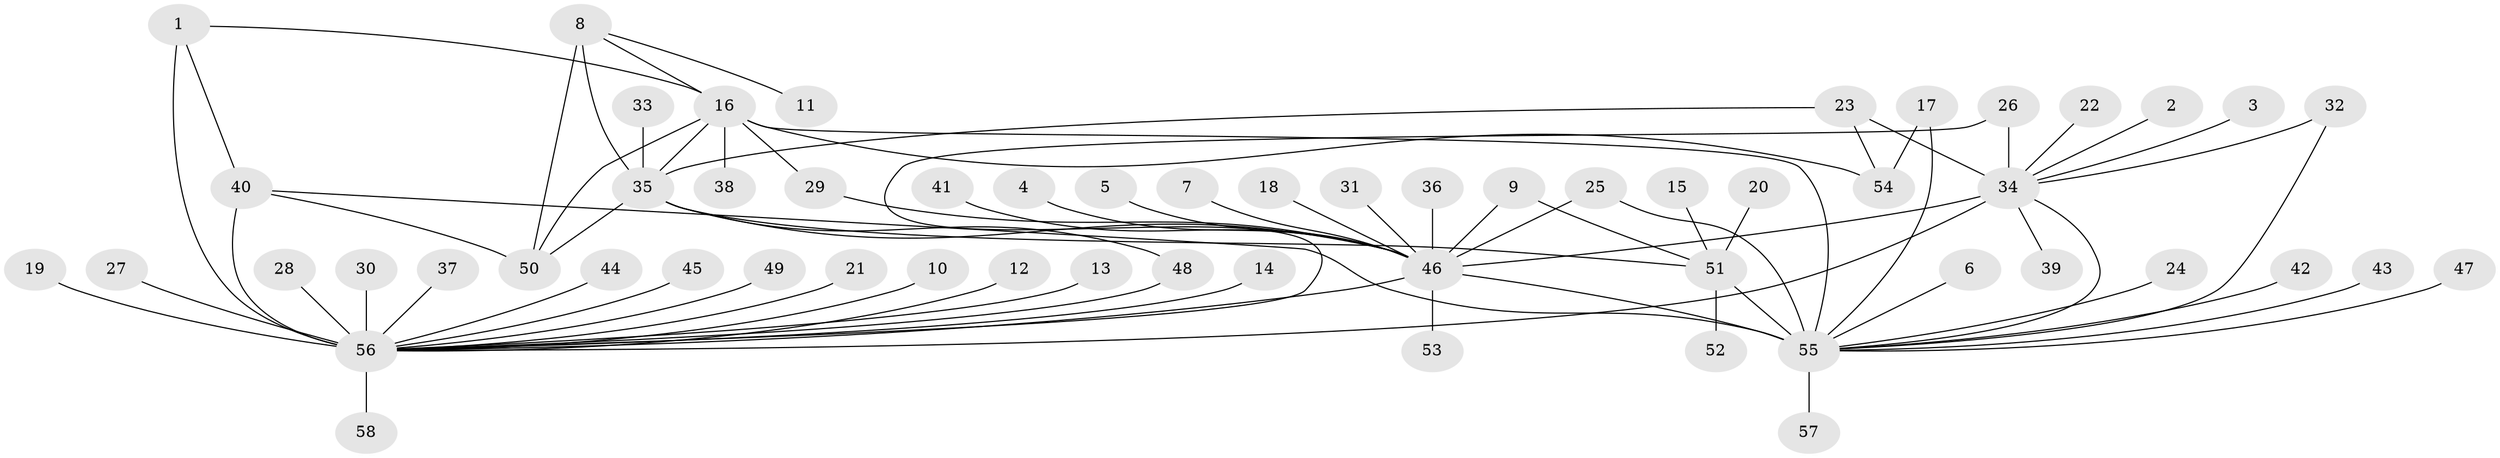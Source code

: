 // original degree distribution, {9: 0.05555555555555555, 11: 0.041666666666666664, 8: 0.041666666666666664, 6: 0.020833333333333332, 10: 0.034722222222222224, 12: 0.013888888888888888, 7: 0.027777777777777776, 15: 0.006944444444444444, 13: 0.006944444444444444, 1: 0.5833333333333334, 2: 0.1527777777777778, 3: 0.013888888888888888}
// Generated by graph-tools (version 1.1) at 2025/37/03/04/25 23:37:43]
// undirected, 58 vertices, 77 edges
graph export_dot {
  node [color=gray90,style=filled];
  1;
  2;
  3;
  4;
  5;
  6;
  7;
  8;
  9;
  10;
  11;
  12;
  13;
  14;
  15;
  16;
  17;
  18;
  19;
  20;
  21;
  22;
  23;
  24;
  25;
  26;
  27;
  28;
  29;
  30;
  31;
  32;
  33;
  34;
  35;
  36;
  37;
  38;
  39;
  40;
  41;
  42;
  43;
  44;
  45;
  46;
  47;
  48;
  49;
  50;
  51;
  52;
  53;
  54;
  55;
  56;
  57;
  58;
  1 -- 16 [weight=1.0];
  1 -- 40 [weight=1.0];
  1 -- 56 [weight=5.0];
  2 -- 34 [weight=1.0];
  3 -- 34 [weight=1.0];
  4 -- 46 [weight=1.0];
  5 -- 46 [weight=1.0];
  6 -- 55 [weight=1.0];
  7 -- 46 [weight=1.0];
  8 -- 11 [weight=1.0];
  8 -- 16 [weight=1.0];
  8 -- 35 [weight=4.0];
  8 -- 50 [weight=1.0];
  9 -- 46 [weight=1.0];
  9 -- 51 [weight=1.0];
  10 -- 56 [weight=1.0];
  12 -- 56 [weight=1.0];
  13 -- 56 [weight=1.0];
  14 -- 56 [weight=1.0];
  15 -- 51 [weight=1.0];
  16 -- 29 [weight=1.0];
  16 -- 35 [weight=4.0];
  16 -- 38 [weight=1.0];
  16 -- 50 [weight=1.0];
  16 -- 54 [weight=1.0];
  16 -- 55 [weight=1.0];
  17 -- 54 [weight=1.0];
  17 -- 55 [weight=1.0];
  18 -- 46 [weight=1.0];
  19 -- 56 [weight=1.0];
  20 -- 51 [weight=1.0];
  21 -- 56 [weight=1.0];
  22 -- 34 [weight=1.0];
  23 -- 34 [weight=6.0];
  23 -- 35 [weight=1.0];
  23 -- 54 [weight=1.0];
  24 -- 55 [weight=1.0];
  25 -- 46 [weight=1.0];
  25 -- 55 [weight=1.0];
  26 -- 34 [weight=1.0];
  26 -- 56 [weight=1.0];
  27 -- 56 [weight=1.0];
  28 -- 56 [weight=1.0];
  29 -- 46 [weight=1.0];
  30 -- 56 [weight=1.0];
  31 -- 46 [weight=1.0];
  32 -- 34 [weight=1.0];
  32 -- 55 [weight=1.0];
  33 -- 35 [weight=1.0];
  34 -- 39 [weight=1.0];
  34 -- 46 [weight=1.0];
  34 -- 55 [weight=1.0];
  34 -- 56 [weight=1.0];
  35 -- 46 [weight=1.0];
  35 -- 48 [weight=1.0];
  35 -- 50 [weight=4.0];
  35 -- 51 [weight=1.0];
  36 -- 46 [weight=1.0];
  37 -- 56 [weight=1.0];
  40 -- 50 [weight=1.0];
  40 -- 55 [weight=1.0];
  40 -- 56 [weight=5.0];
  41 -- 46 [weight=1.0];
  42 -- 55 [weight=1.0];
  43 -- 55 [weight=1.0];
  44 -- 56 [weight=1.0];
  45 -- 56 [weight=1.0];
  46 -- 53 [weight=1.0];
  46 -- 55 [weight=1.0];
  46 -- 56 [weight=1.0];
  47 -- 55 [weight=1.0];
  48 -- 56 [weight=1.0];
  49 -- 56 [weight=1.0];
  51 -- 52 [weight=1.0];
  51 -- 55 [weight=6.0];
  55 -- 57 [weight=1.0];
  56 -- 58 [weight=1.0];
}
